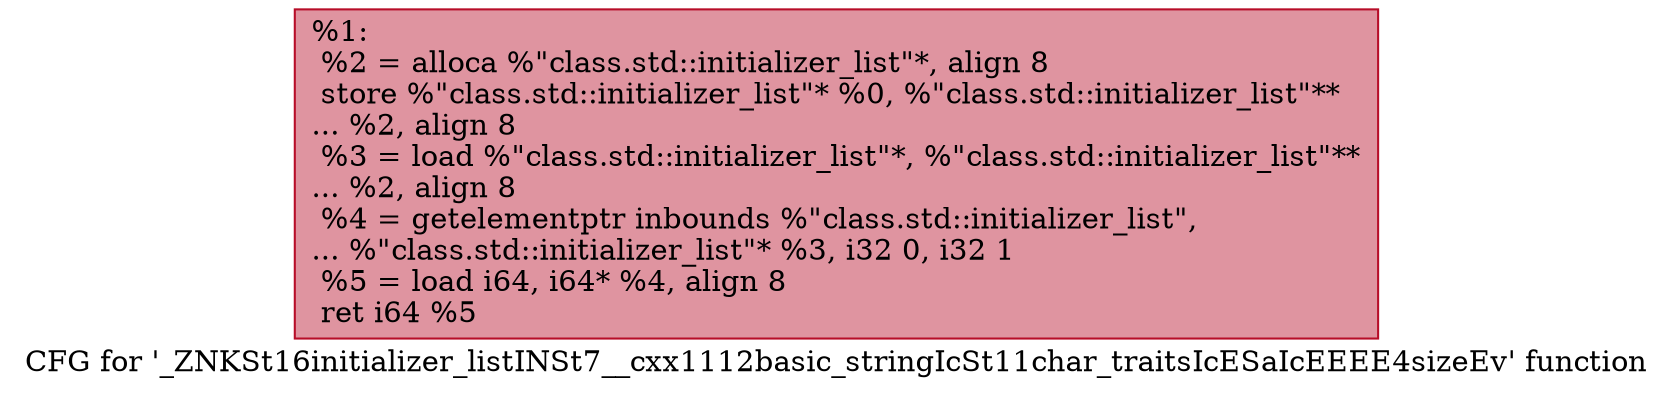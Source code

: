 digraph "CFG for '_ZNKSt16initializer_listINSt7__cxx1112basic_stringIcSt11char_traitsIcESaIcEEEE4sizeEv' function" {
	label="CFG for '_ZNKSt16initializer_listINSt7__cxx1112basic_stringIcSt11char_traitsIcESaIcEEEE4sizeEv' function";

	Node0x5643458dfb10 [shape=record,color="#b70d28ff", style=filled, fillcolor="#b70d2870",label="{%1:\l  %2 = alloca %\"class.std::initializer_list\"*, align 8\l  store %\"class.std::initializer_list\"* %0, %\"class.std::initializer_list\"**\l... %2, align 8\l  %3 = load %\"class.std::initializer_list\"*, %\"class.std::initializer_list\"**\l... %2, align 8\l  %4 = getelementptr inbounds %\"class.std::initializer_list\",\l... %\"class.std::initializer_list\"* %3, i32 0, i32 1\l  %5 = load i64, i64* %4, align 8\l  ret i64 %5\l}"];
}
